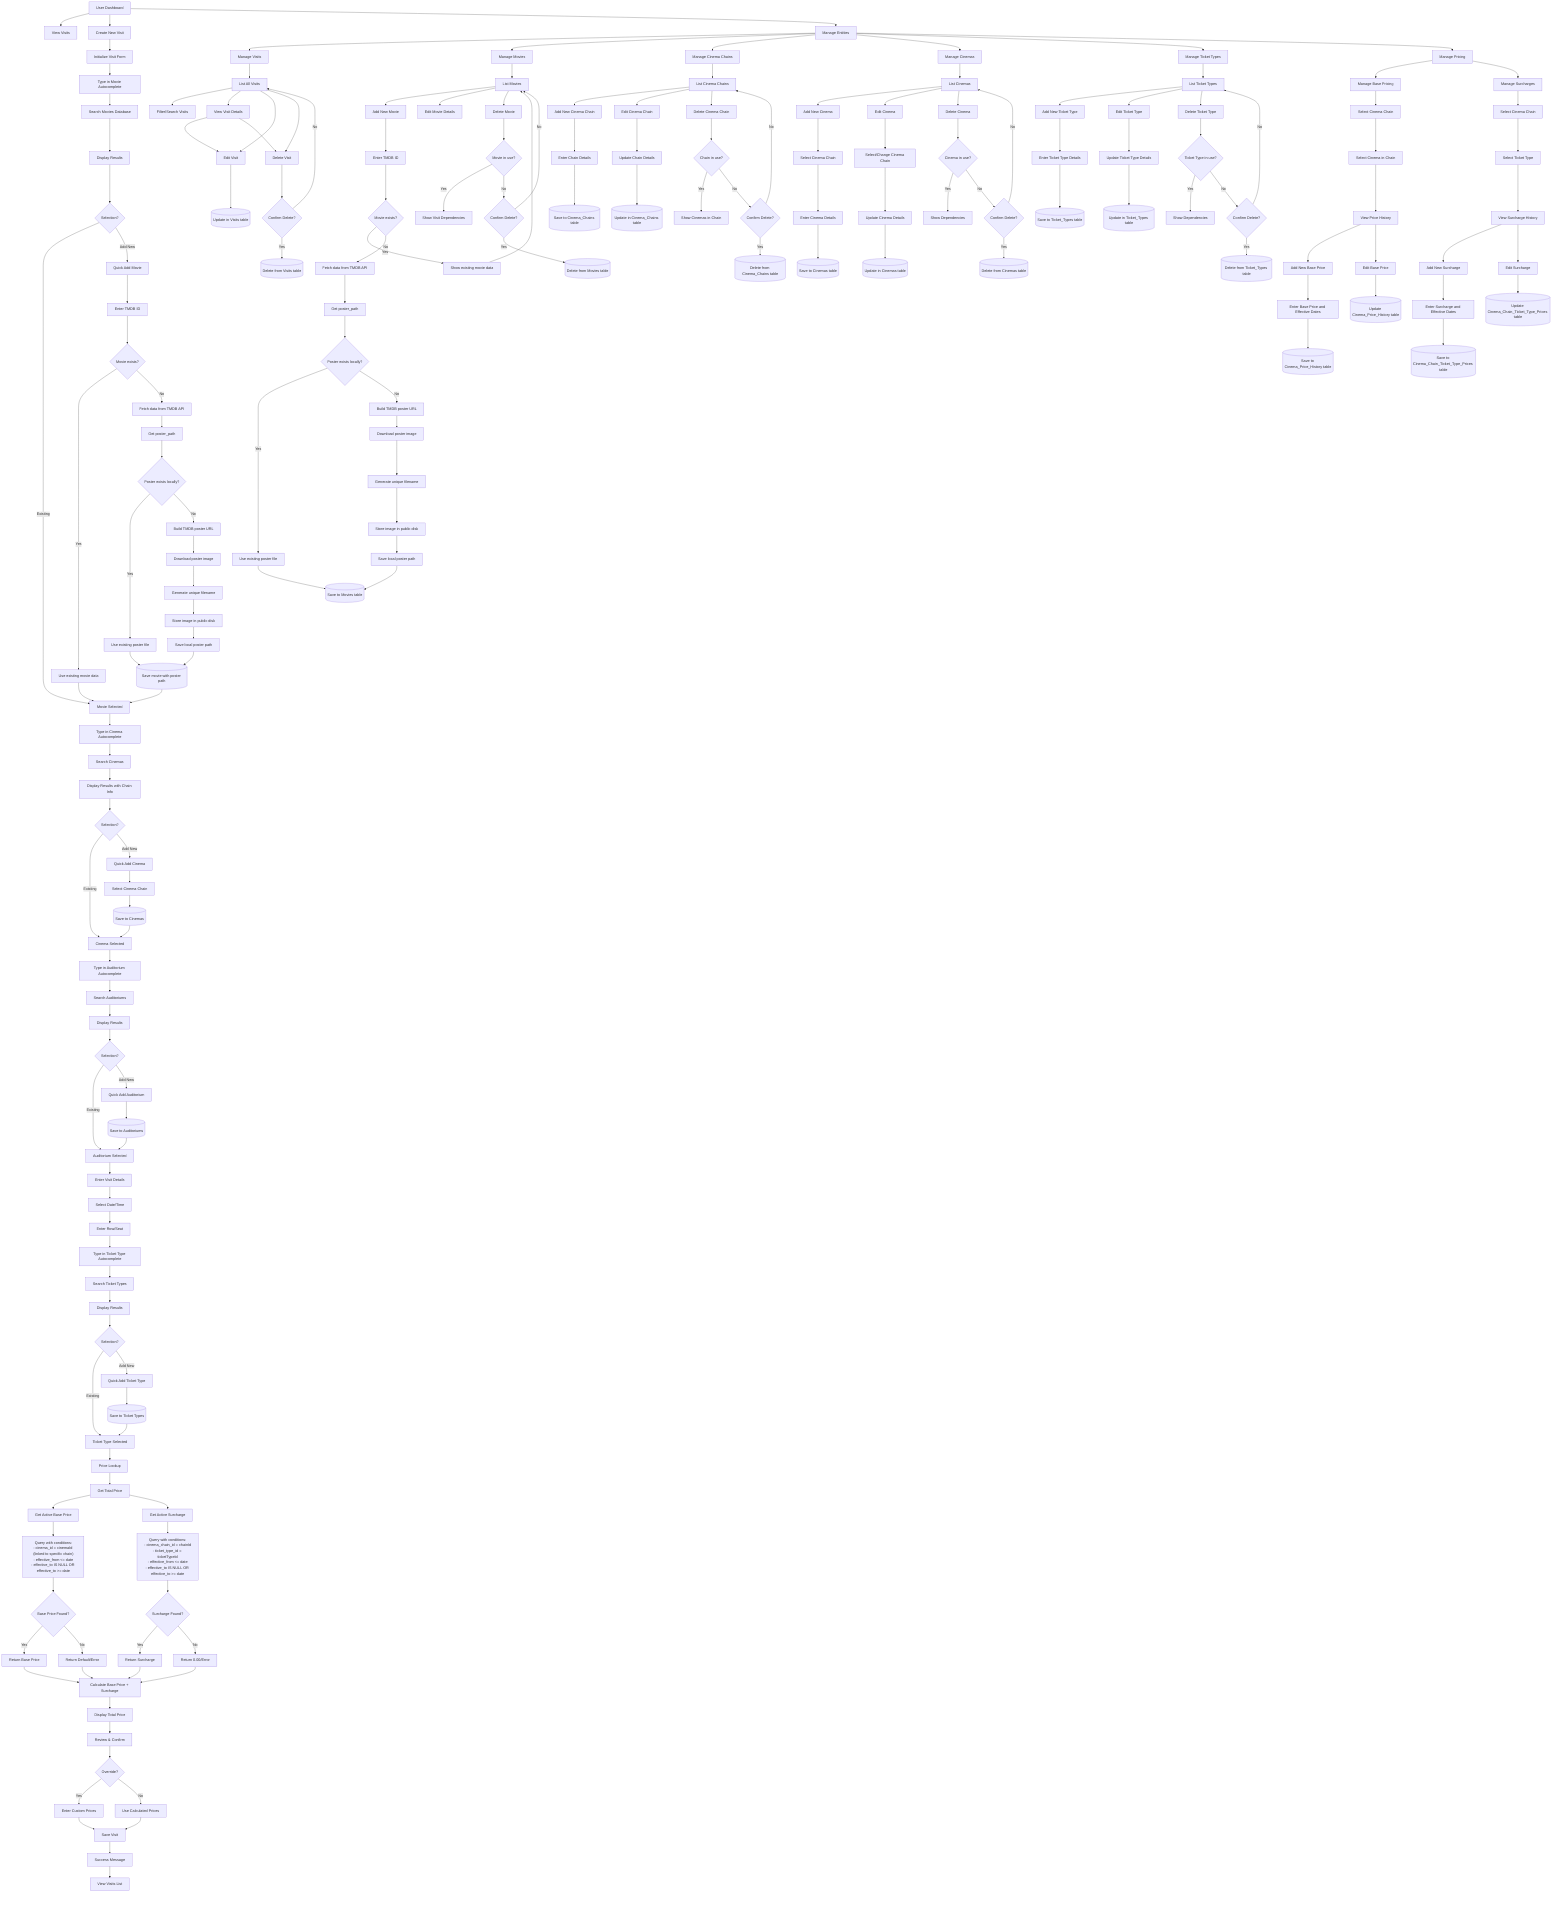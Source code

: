 flowchart TD
%% Main Dashboard
    Start[User Dashboard] --> ViewVisits[View Visits]
    Start --> CreateVisit[Create New Visit]
    Start --> ManageEntities[Manage Entities]

%% Entity Management Section
    ManageEntities --> ManageVisits[Manage Visits]
    ManageEntities --> ManageMovies[Manage Movies]
    ManageEntities --> ManageCinemaChains[Manage Cinema Chains]
    ManageEntities --> ManageCinemas[Manage Cinemas]
    ManageEntities --> ManageTicketTypes[Manage Ticket Types]
    ManageEntities --> ManagePricing[Manage Pricing]

%% Visit Management
    ManageVisits --> ListAllVisits[List All Visits]
    ListAllVisits --> FilterVisits[Filter/Search Visits]
    ListAllVisits --> ViewVisitDetails[View Visit Details]
    ListAllVisits --> EditVisitRecord[Edit Visit]
    ListAllVisits --> DeleteVisitRecord[Delete Visit]

    ViewVisitDetails --> EditVisitRecord
    ViewVisitDetails --> DeleteVisitRecord
    EditVisitRecord --> UpdateVisitDB[(Update in Visits table)]
    DeleteVisitRecord --> ConfirmVisitDelete{Confirm Delete?}
    ConfirmVisitDelete -->|Yes| PerformVisitDelete[(Delete from Visits table)]
    ConfirmVisitDelete -->|No| ListAllVisits

%% Movie Management with Poster Workflow
    ManageMovies --> ListMovies[List Movies]
    ListMovies --> AddMovieFull[Add New Movie]
    ListMovies --> EditMovie[Edit Movie Details]
    ListMovies --> DeleteMovie[Delete Movie]

    DeleteMovie --> CheckMovieUsage{Movie in use?}
    CheckMovieUsage -->|Yes| ShowDependencies[Show Visit Dependencies]
    CheckMovieUsage -->|No| ConfirmMovieDelete{Confirm Delete?}
    ConfirmMovieDelete -->|Yes| PerformMovieDelete[(Delete from Movies table)]
    ConfirmMovieDelete -->|No| ListMovies

    AddMovieFull --> EnterTMDBIdFull[Enter TMDB ID]
    EnterTMDBIdFull --> CheckMovieExistsFull{Movie exists?}
    CheckMovieExistsFull -->|Yes| ShowExistingMovie[Show existing movie data]
    CheckMovieExistsFull -->|No| FetchTMDBDataFull[Fetch data from TMDB API]

    FetchTMDBDataFull --> GetPosterPathFull[Get poster_path]
    GetPosterPathFull --> CheckPosterExistsFull{Poster exists locally?}
    CheckPosterExistsFull -->|Yes| UseExistingPosterFull[Use existing poster file]
    CheckPosterExistsFull -->|No| BuildTMDBUrlFull[Build TMDB poster URL]

    BuildTMDBUrlFull --> DownloadPosterFull[Download poster image]
    DownloadPosterFull --> GenerateFilenameFull[Generate unique filename]
    GenerateFilenameFull --> StoreImageFull[Store image in public disk]
    StoreImageFull --> SaveLocalPathFull[Save local poster path]

    UseExistingPosterFull --> SaveMovieDBFull[(Save to Movies table)]
    SaveLocalPathFull --> SaveMovieDBFull
    ShowExistingMovie --> ListMovies

%% Cinema Chain Management
    ManageCinemaChains --> ListCinemaChains[List Cinema Chains]
    ListCinemaChains --> AddCinemaChain[Add New Cinema Chain]
    ListCinemaChains --> EditCinemaChain[Edit Cinema Chain]
    ListCinemaChains --> DeleteCinemaChain[Delete Cinema Chain]

    DeleteCinemaChain --> CheckChainUsage{Chain in use?}
    CheckChainUsage -->|Yes| ShowChainDependencies[Show Cinemas in Chain]
    CheckChainUsage -->|No| ConfirmChainDelete{Confirm Delete?}
    ConfirmChainDelete -->|Yes| PerformChainDelete[(Delete from Cinema_Chains table)]
    ConfirmChainDelete -->|No| ListCinemaChains

    AddCinemaChain --> EnterChainDetails[Enter Chain Details]
    EnterChainDetails --> SaveChainDB[(Save to Cinema_Chains table)]
    EditCinemaChain --> UpdateChainDetails[Update Chain Details]
    UpdateChainDetails --> UpdateChainDB[(Update in Cinema_Chains table)]

%% Cinema Management
    ManageCinemas --> ListCinemas[List Cinemas]
    ListCinemas --> AddCinemaFull[Add New Cinema]
    ListCinemas --> EditCinema[Edit Cinema]
    ListCinemas --> DeleteCinema[Delete Cinema]

    DeleteCinema --> CheckCinemaUsage{Cinema in use?}
    CheckCinemaUsage -->|Yes| ShowCinemaDependencies[Show Dependencies]
    CheckCinemaUsage -->|No| ConfirmCinemaDelete{Confirm Delete?}
    ConfirmCinemaDelete -->|Yes| PerformCinemaDelete[(Delete from Cinemas table)]
    ConfirmCinemaDelete -->|No| ListCinemas

    AddCinemaFull --> SelectCinemaChainFull[Select Cinema Chain]
    SelectCinemaChainFull --> EnterCinemaDetails[Enter Cinema Details]
    EnterCinemaDetails --> SaveCinemaDB[(Save to Cinemas table)]
    EditCinema --> SelectEditChain[Select/Change Cinema Chain]
    SelectEditChain --> UpdateCinemaDetails[Update Cinema Details]
    UpdateCinemaDetails --> UpdateCinemaDB[(Update in Cinemas table)]

%% Ticket Type Management
    ManageTicketTypes --> ListTicketTypes[List Ticket Types]
    ListTicketTypes --> AddTicketTypeFull[Add New Ticket Type]
    ListTicketTypes --> EditTicketType[Edit Ticket Type]
    ListTicketTypes --> DeleteTicketType[Delete Ticket Type]

    DeleteTicketType --> CheckTicketTypeUsage{Ticket Type in use?}
    CheckTicketTypeUsage -->|Yes| ShowTicketTypeDependencies[Show Dependencies]
    CheckTicketTypeUsage -->|No| ConfirmTicketTypeDelete{Confirm Delete?}
    ConfirmTicketTypeDelete -->|Yes| PerformTicketTypeDelete[(Delete from Ticket_Types table)]
    ConfirmTicketTypeDelete -->|No| ListTicketTypes

    AddTicketTypeFull --> EnterTicketTypeDetails[Enter Ticket Type Details]
    EnterTicketTypeDetails --> SaveTicketTypeDB[(Save to Ticket_Types table)]
    EditTicketType --> UpdateTicketTypeDetails[Update Ticket Type Details]
    UpdateTicketTypeDetails --> UpdateTicketTypeDB[(Update in Ticket_Types table)]

%% Manage Pricing - Base Prices
    ManagePricing --> ManageBasePricing[Manage Base Pricing]
    ManagePricing --> ManageSurcharges[Manage Surcharges]

    ManageBasePricing --> SelectCinemaChainPricing[Select Cinema Chain]
    SelectCinemaChainPricing --> SelectCinemaPrice[Select Cinema in Chain]
    SelectCinemaPrice --> ViewPriceHistory[View Price History]
    ViewPriceHistory --> AddBasePricing[Add New Base Price]
    AddBasePricing --> EnterBasePrice[Enter Base Price and Effective Dates]
    EnterBasePrice --> SaveBasePriceDB[(Save to Cinema_Price_History table)]
    ViewPriceHistory --> EditBasePricing[Edit Base Price]
    EditBasePricing --> UpdateBasePriceDB[(Update Cinema_Price_History table)]

%% Manage Pricing - Surcharges (UPDATED to show Chain-level Surcharges)
    ManageSurcharges --> SelectCinemaChainSurcharge[Select Cinema Chain]
    SelectCinemaChainSurcharge --> SelectTicketTypeSurcharge[Select Ticket Type]
    SelectTicketTypeSurcharge --> ViewSurchargeHistory[View Surcharge History]
    ViewSurchargeHistory --> AddSurcharge[Add New Surcharge]
    AddSurcharge --> EnterSurcharge[Enter Surcharge and Effective Dates]
    EnterSurcharge --> SaveSurchargeDB[(Save to Cinema_Chain_Ticket_Type_Prices table)]
    ViewSurchargeHistory --> EditSurcharge[Edit Surcharge]
    EditSurcharge --> UpdateSurchargeDB[(Update Cinema_Chain_Ticket_Type_Prices table)]

%% Visit Creation Process with Autocomplete
    CreateVisit --> VisitForm[Initialize Visit Form]

%% Movie Selection with Autocomplete
    VisitForm --> MovieInput[Type in Movie Autocomplete]
    MovieInput --> MovieSearch[Search Movies Database]
    MovieSearch --> MovieResults[Display Results]
    MovieResults --> MovieSelect{Selection?}
    MovieSelect -->|Existing| MovieSelected[Movie Selected]
    MovieSelect -->|Add New| MovieAddNew[Quick Add Movie]

%% Movie Poster Workflow
    MovieAddNew --> EnterTMDBId[Enter TMDB ID]
    EnterTMDBId --> CheckMovieExists{Movie exists?}
    CheckMovieExists -->|Yes| UseExistingMovie[Use existing movie data]
    UseExistingMovie --> MovieSelected

    CheckMovieExists -->|No| FetchTMDBData[Fetch data from TMDB API]
    FetchTMDBData --> GetPosterPath[Get poster_path]
    GetPosterPath --> CheckPosterExists{Poster exists locally?}
    CheckPosterExists -->|Yes| UseExistingPoster[Use existing poster file]
    CheckPosterExists -->|No| BuildTMDBUrl[Build TMDB poster URL]

    BuildTMDBUrl --> DownloadPoster[Download poster image]
    DownloadPoster --> GenerateFilename[Generate unique filename]
    GenerateFilename --> StoreImage[Store image in public disk]
    StoreImage --> SaveLocalPath[Save local poster path]

    UseExistingPoster --> SaveMovieDBQuick[(Save movie with poster path)]
    SaveLocalPath --> SaveMovieDBQuick
    SaveMovieDBQuick --> MovieSelected
    MovieSelected --> CinemaInput

%% Cinema Selection with Autocomplete
    CinemaInput[Type in Cinema Autocomplete] --> CinemaSearch[Search Cinemas]
    CinemaSearch --> CinemaResults[Display Results with Chain Info]
    CinemaResults --> CinemaSelect{Selection?}
    CinemaSelect -->|Existing| CinemaSelected[Cinema Selected]
    CinemaSelect -->|Add New| CinemaAddNew[Quick Add Cinema]
    CinemaAddNew --> SelectCinemaChainQuick[Select Cinema Chain]
    SelectCinemaChainQuick --> SaveCinemaDBQuick[(Save to Cinemas)]
    SaveCinemaDBQuick --> CinemaSelected
    CinemaSelected --> AuditoriumInput

%% Auditorium Selection with Autocomplete
    AuditoriumInput[Type in Auditorium Autocomplete] --> AuditoriumSearch[Search Auditoriums]
    AuditoriumSearch --> AuditoriumResults[Display Results]
    AuditoriumResults --> AuditoriumSelect{Selection?}
    AuditoriumSelect -->|Existing| AuditoriumSelected[Auditorium Selected]
    AuditoriumSelect -->|Add New| AuditoriumAddNew[Quick Add Auditorium]
    AuditoriumAddNew --> SaveAuditoriumDBQuick[(Save to Auditoriums)]
    SaveAuditoriumDBQuick --> AuditoriumSelected
    AuditoriumSelected --> VisitDetails

%% Visit Details
    VisitDetails[Enter Visit Details] --> SelectDateTime[Select Date/Time]
    SelectDateTime --> EnterSeatDetails[Enter Row/Seat]
    EnterSeatDetails --> TicketTypeInput

%% Ticket Type Selection with Autocomplete
    TicketTypeInput[Type in Ticket Type Autocomplete] --> TicketTypeSearch[Search Ticket Types]
    TicketTypeSearch --> TicketTypeResults[Display Results]
    TicketTypeResults --> TicketTypeSelect{Selection?}
    TicketTypeSelect -->|Existing| TicketTypeSelected[Ticket Type Selected]
    TicketTypeSelect -->|Add New| TicketTypeAddNew[Quick Add Ticket Type]
    TicketTypeAddNew --> SaveTicketTypeDBQuick[(Save to Ticket Types)]
    SaveTicketTypeDBQuick --> TicketTypeSelected
    TicketTypeSelected --> PriceLookup

%% Price Lookup and Finalize
    PriceLookup[Price Lookup] --> GetTotalPrice[Get Total Price]

%% Detailed Price Lookup Logic (UPDATED for chain-level surcharges)
    GetTotalPrice --> GetActiveBasePrice[Get Active Base Price]
    GetTotalPrice --> GetActiveSurcharge[Get Active Surcharge]

    GetActiveBasePrice --> QueryBasePrice["Query with conditions:\n- cinema_id = cinemaId (linked to specific chain)\n- effective_from <= date\n- effective_to IS NULL OR effective_to >= date"]
    QueryBasePrice --> BasePriceFound{Base Price Found?}
    BasePriceFound -->|Yes| ReturnBasePrice[Return Base Price]
    BasePriceFound -->|No| ReturnDefaultBasePrice[Return Default/Error]

    GetActiveSurcharge --> QuerySurcharge["Query with conditions:\n- cinema_chain_id = chainId\n- ticket_type_id = ticketTypeId\n- effective_from <= date\n- effective_to IS NULL OR effective_to >= date"]
    QuerySurcharge --> SurchargeFound{Surcharge Found?}
    SurchargeFound -->|Yes| ReturnSurcharge[Return Surcharge]
    SurchargeFound -->|No| ReturnDefaultSurcharge[Return 0.00/Error]

    ReturnBasePrice --> CalculateTotalPrice[Calculate Base Price + Surcharge]
    ReturnSurcharge --> CalculateTotalPrice
    ReturnDefaultBasePrice --> CalculateTotalPrice
    ReturnDefaultSurcharge --> CalculateTotalPrice

    CalculateTotalPrice --> DisplayPrices[Display Total Price]
    DisplayPrices --> ConfirmVisit[Review & Confirm]
    ConfirmVisit --> OverridePrices{Override?}
    OverridePrices -->|Yes| ManualPrices[Enter Custom Prices]
    OverridePrices -->|No| AutoPrices[Use Calculated Prices]
    ManualPrices --> SaveVisit[Save Visit]
    AutoPrices --> SaveVisit
    SaveVisit --> VisitConfirmation[Success Message]
    VisitConfirmation --> ViewVisitsList[View Visits List]